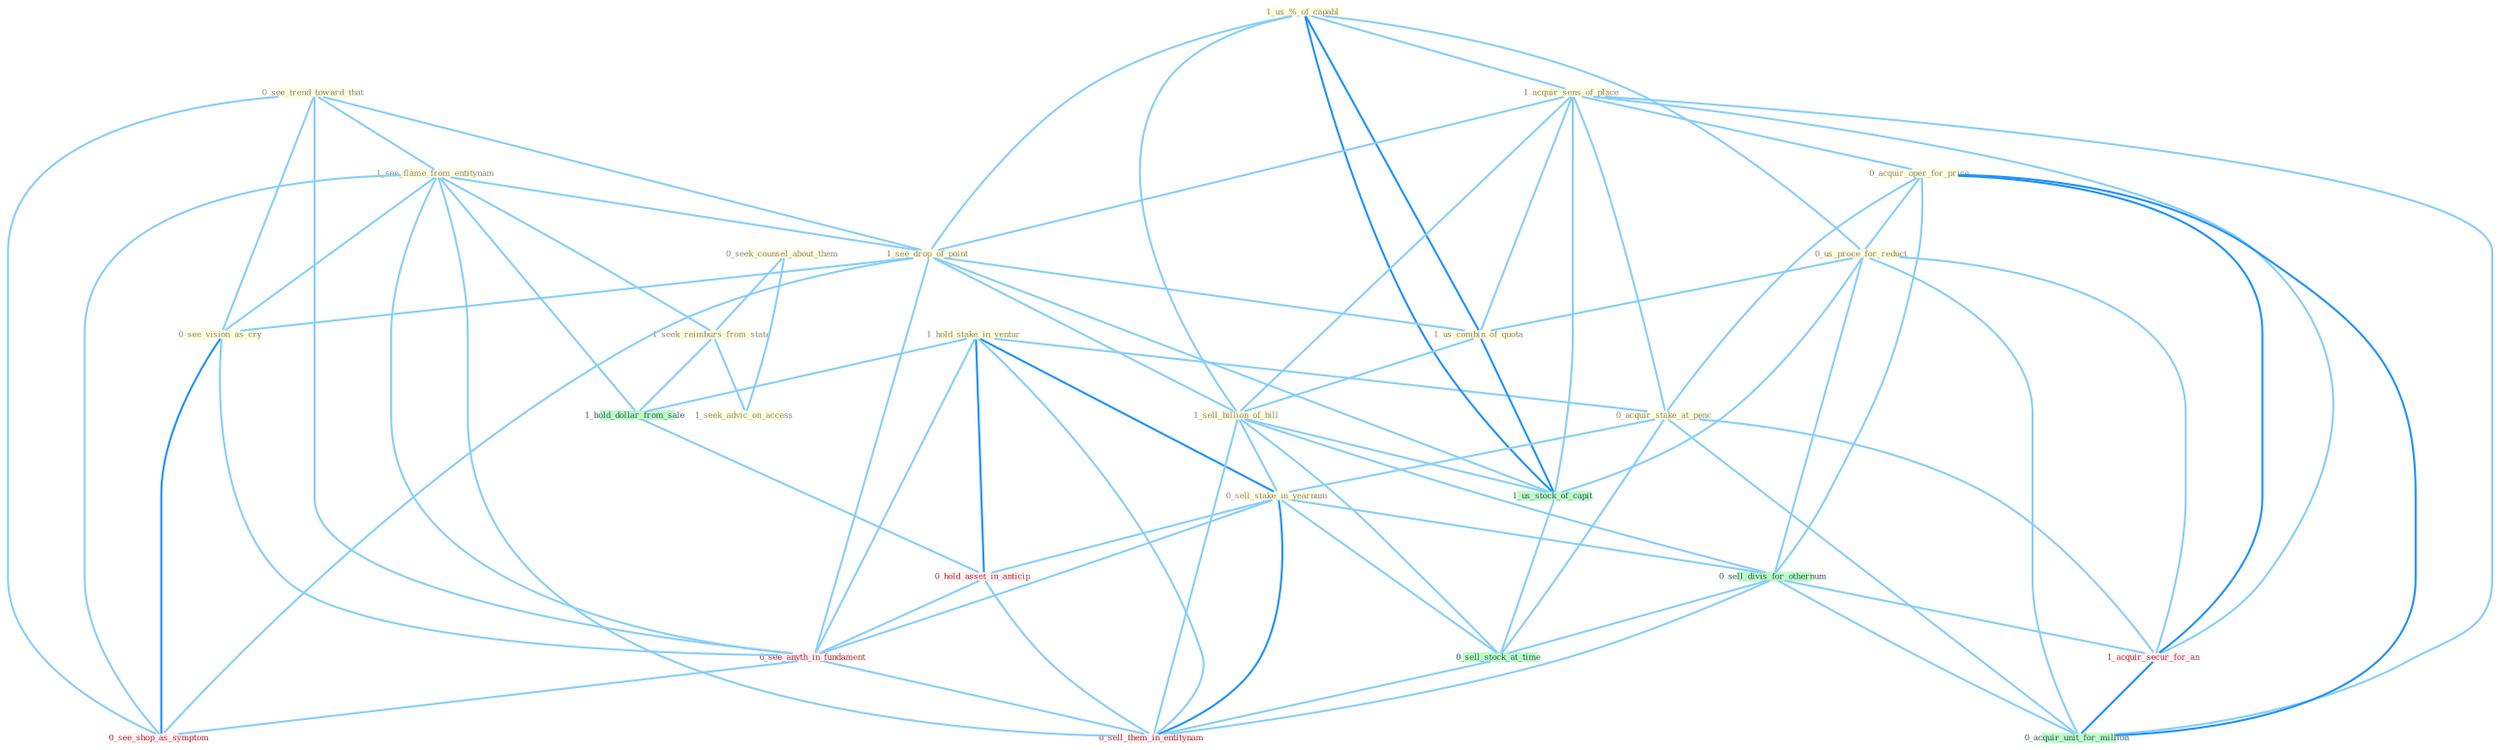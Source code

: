 Graph G{ 
    node
    [shape=polygon,style=filled,width=.5,height=.06,color="#BDFCC9",fixedsize=true,fontsize=4,
    fontcolor="#2f4f4f"];
    {node
    [color="#ffffe0", fontcolor="#8b7d6b"] "0_see_trend_toward_that " "1_see_flame_from_entitynam " "1_hold_stake_in_ventur " "1_us_%_of_capabl " "1_acquir_sens_of_place " "1_see_drop_of_point " "0_acquir_oper_for_price " "0_seek_counsel_about_them " "1_seek_reimburs_from_state " "0_us_proce_for_reduct " "1_us_combin_of_quota " "1_sell_billion_of_bill " "0_acquir_stake_at_penc " "0_see_vision_as_cry " "0_sell_stake_in_yearnum " "1_seek_advic_on_access "}
{node [color="#fff0f5", fontcolor="#b22222"] "1_acquir_secur_for_an " "0_hold_asset_in_anticip " "0_see_anyth_in_fundament " "0_see_shop_as_symptom " "0_sell_them_in_entitynam "}
edge [color="#B0E2FF"];

	"0_see_trend_toward_that " -- "1_see_flame_from_entitynam " [w="1", color="#87cefa" ];
	"0_see_trend_toward_that " -- "1_see_drop_of_point " [w="1", color="#87cefa" ];
	"0_see_trend_toward_that " -- "0_see_vision_as_cry " [w="1", color="#87cefa" ];
	"0_see_trend_toward_that " -- "0_see_anyth_in_fundament " [w="1", color="#87cefa" ];
	"0_see_trend_toward_that " -- "0_see_shop_as_symptom " [w="1", color="#87cefa" ];
	"1_see_flame_from_entitynam " -- "1_see_drop_of_point " [w="1", color="#87cefa" ];
	"1_see_flame_from_entitynam " -- "1_seek_reimburs_from_state " [w="1", color="#87cefa" ];
	"1_see_flame_from_entitynam " -- "0_see_vision_as_cry " [w="1", color="#87cefa" ];
	"1_see_flame_from_entitynam " -- "1_hold_dollar_from_sale " [w="1", color="#87cefa" ];
	"1_see_flame_from_entitynam " -- "0_see_anyth_in_fundament " [w="1", color="#87cefa" ];
	"1_see_flame_from_entitynam " -- "0_see_shop_as_symptom " [w="1", color="#87cefa" ];
	"1_see_flame_from_entitynam " -- "0_sell_them_in_entitynam " [w="1", color="#87cefa" ];
	"1_hold_stake_in_ventur " -- "0_acquir_stake_at_penc " [w="1", color="#87cefa" ];
	"1_hold_stake_in_ventur " -- "0_sell_stake_in_yearnum " [w="2", color="#1e90ff" , len=0.8];
	"1_hold_stake_in_ventur " -- "1_hold_dollar_from_sale " [w="1", color="#87cefa" ];
	"1_hold_stake_in_ventur " -- "0_hold_asset_in_anticip " [w="2", color="#1e90ff" , len=0.8];
	"1_hold_stake_in_ventur " -- "0_see_anyth_in_fundament " [w="1", color="#87cefa" ];
	"1_hold_stake_in_ventur " -- "0_sell_them_in_entitynam " [w="1", color="#87cefa" ];
	"1_us_%_of_capabl " -- "1_acquir_sens_of_place " [w="1", color="#87cefa" ];
	"1_us_%_of_capabl " -- "1_see_drop_of_point " [w="1", color="#87cefa" ];
	"1_us_%_of_capabl " -- "0_us_proce_for_reduct " [w="1", color="#87cefa" ];
	"1_us_%_of_capabl " -- "1_us_combin_of_quota " [w="2", color="#1e90ff" , len=0.8];
	"1_us_%_of_capabl " -- "1_sell_billion_of_bill " [w="1", color="#87cefa" ];
	"1_us_%_of_capabl " -- "1_us_stock_of_capit " [w="2", color="#1e90ff" , len=0.8];
	"1_acquir_sens_of_place " -- "1_see_drop_of_point " [w="1", color="#87cefa" ];
	"1_acquir_sens_of_place " -- "0_acquir_oper_for_price " [w="1", color="#87cefa" ];
	"1_acquir_sens_of_place " -- "1_us_combin_of_quota " [w="1", color="#87cefa" ];
	"1_acquir_sens_of_place " -- "1_sell_billion_of_bill " [w="1", color="#87cefa" ];
	"1_acquir_sens_of_place " -- "0_acquir_stake_at_penc " [w="1", color="#87cefa" ];
	"1_acquir_sens_of_place " -- "1_acquir_secur_for_an " [w="1", color="#87cefa" ];
	"1_acquir_sens_of_place " -- "1_us_stock_of_capit " [w="1", color="#87cefa" ];
	"1_acquir_sens_of_place " -- "0_acquir_unit_for_million " [w="1", color="#87cefa" ];
	"1_see_drop_of_point " -- "1_us_combin_of_quota " [w="1", color="#87cefa" ];
	"1_see_drop_of_point " -- "1_sell_billion_of_bill " [w="1", color="#87cefa" ];
	"1_see_drop_of_point " -- "0_see_vision_as_cry " [w="1", color="#87cefa" ];
	"1_see_drop_of_point " -- "1_us_stock_of_capit " [w="1", color="#87cefa" ];
	"1_see_drop_of_point " -- "0_see_anyth_in_fundament " [w="1", color="#87cefa" ];
	"1_see_drop_of_point " -- "0_see_shop_as_symptom " [w="1", color="#87cefa" ];
	"0_acquir_oper_for_price " -- "0_us_proce_for_reduct " [w="1", color="#87cefa" ];
	"0_acquir_oper_for_price " -- "0_acquir_stake_at_penc " [w="1", color="#87cefa" ];
	"0_acquir_oper_for_price " -- "0_sell_divis_for_othernum " [w="1", color="#87cefa" ];
	"0_acquir_oper_for_price " -- "1_acquir_secur_for_an " [w="2", color="#1e90ff" , len=0.8];
	"0_acquir_oper_for_price " -- "0_acquir_unit_for_million " [w="2", color="#1e90ff" , len=0.8];
	"0_seek_counsel_about_them " -- "1_seek_reimburs_from_state " [w="1", color="#87cefa" ];
	"0_seek_counsel_about_them " -- "1_seek_advic_on_access " [w="1", color="#87cefa" ];
	"1_seek_reimburs_from_state " -- "1_seek_advic_on_access " [w="1", color="#87cefa" ];
	"1_seek_reimburs_from_state " -- "1_hold_dollar_from_sale " [w="1", color="#87cefa" ];
	"0_us_proce_for_reduct " -- "1_us_combin_of_quota " [w="1", color="#87cefa" ];
	"0_us_proce_for_reduct " -- "0_sell_divis_for_othernum " [w="1", color="#87cefa" ];
	"0_us_proce_for_reduct " -- "1_acquir_secur_for_an " [w="1", color="#87cefa" ];
	"0_us_proce_for_reduct " -- "1_us_stock_of_capit " [w="1", color="#87cefa" ];
	"0_us_proce_for_reduct " -- "0_acquir_unit_for_million " [w="1", color="#87cefa" ];
	"1_us_combin_of_quota " -- "1_sell_billion_of_bill " [w="1", color="#87cefa" ];
	"1_us_combin_of_quota " -- "1_us_stock_of_capit " [w="2", color="#1e90ff" , len=0.8];
	"1_sell_billion_of_bill " -- "0_sell_stake_in_yearnum " [w="1", color="#87cefa" ];
	"1_sell_billion_of_bill " -- "0_sell_divis_for_othernum " [w="1", color="#87cefa" ];
	"1_sell_billion_of_bill " -- "1_us_stock_of_capit " [w="1", color="#87cefa" ];
	"1_sell_billion_of_bill " -- "0_sell_stock_at_time " [w="1", color="#87cefa" ];
	"1_sell_billion_of_bill " -- "0_sell_them_in_entitynam " [w="1", color="#87cefa" ];
	"0_acquir_stake_at_penc " -- "0_sell_stake_in_yearnum " [w="1", color="#87cefa" ];
	"0_acquir_stake_at_penc " -- "1_acquir_secur_for_an " [w="1", color="#87cefa" ];
	"0_acquir_stake_at_penc " -- "0_sell_stock_at_time " [w="1", color="#87cefa" ];
	"0_acquir_stake_at_penc " -- "0_acquir_unit_for_million " [w="1", color="#87cefa" ];
	"0_see_vision_as_cry " -- "0_see_anyth_in_fundament " [w="1", color="#87cefa" ];
	"0_see_vision_as_cry " -- "0_see_shop_as_symptom " [w="2", color="#1e90ff" , len=0.8];
	"0_sell_stake_in_yearnum " -- "0_sell_divis_for_othernum " [w="1", color="#87cefa" ];
	"0_sell_stake_in_yearnum " -- "0_hold_asset_in_anticip " [w="1", color="#87cefa" ];
	"0_sell_stake_in_yearnum " -- "0_sell_stock_at_time " [w="1", color="#87cefa" ];
	"0_sell_stake_in_yearnum " -- "0_see_anyth_in_fundament " [w="1", color="#87cefa" ];
	"0_sell_stake_in_yearnum " -- "0_sell_them_in_entitynam " [w="2", color="#1e90ff" , len=0.8];
	"0_sell_divis_for_othernum " -- "1_acquir_secur_for_an " [w="1", color="#87cefa" ];
	"0_sell_divis_for_othernum " -- "0_sell_stock_at_time " [w="1", color="#87cefa" ];
	"0_sell_divis_for_othernum " -- "0_acquir_unit_for_million " [w="1", color="#87cefa" ];
	"0_sell_divis_for_othernum " -- "0_sell_them_in_entitynam " [w="1", color="#87cefa" ];
	"1_acquir_secur_for_an " -- "0_acquir_unit_for_million " [w="2", color="#1e90ff" , len=0.8];
	"1_us_stock_of_capit " -- "0_sell_stock_at_time " [w="1", color="#87cefa" ];
	"1_hold_dollar_from_sale " -- "0_hold_asset_in_anticip " [w="1", color="#87cefa" ];
	"0_hold_asset_in_anticip " -- "0_see_anyth_in_fundament " [w="1", color="#87cefa" ];
	"0_hold_asset_in_anticip " -- "0_sell_them_in_entitynam " [w="1", color="#87cefa" ];
	"0_sell_stock_at_time " -- "0_sell_them_in_entitynam " [w="1", color="#87cefa" ];
	"0_see_anyth_in_fundament " -- "0_see_shop_as_symptom " [w="1", color="#87cefa" ];
	"0_see_anyth_in_fundament " -- "0_sell_them_in_entitynam " [w="1", color="#87cefa" ];
}